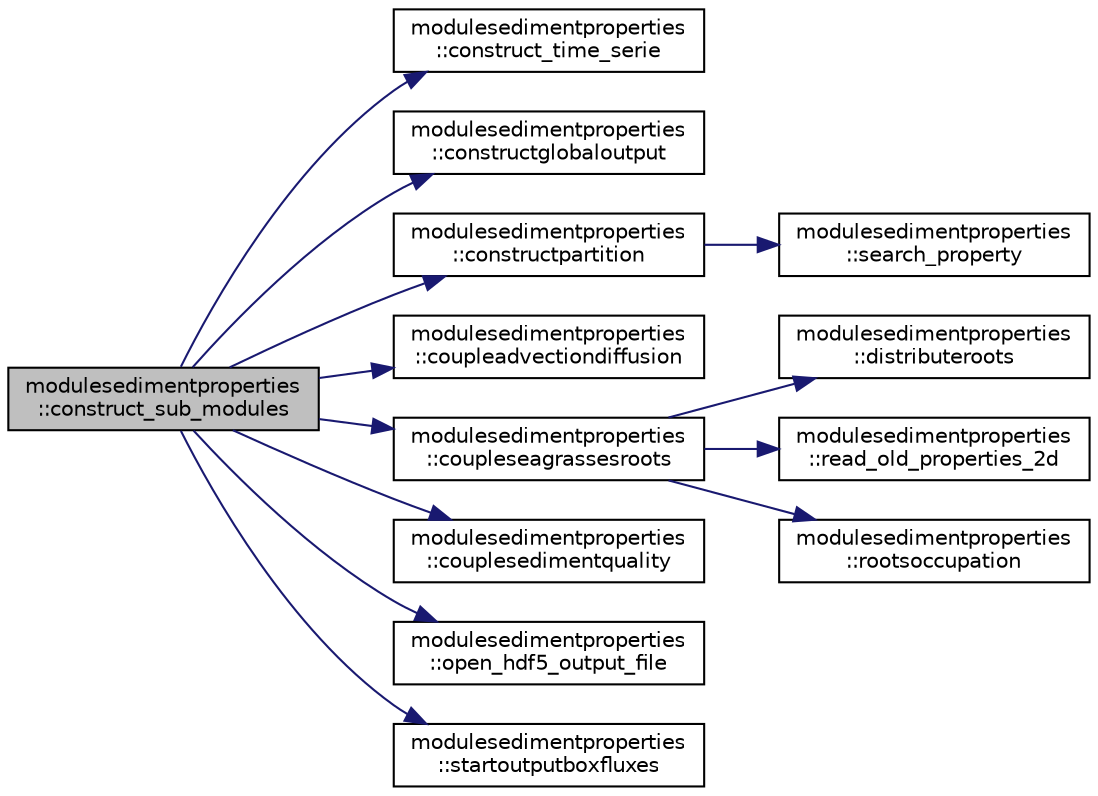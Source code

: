 digraph "modulesedimentproperties::construct_sub_modules"
{
 // LATEX_PDF_SIZE
  edge [fontname="Helvetica",fontsize="10",labelfontname="Helvetica",labelfontsize="10"];
  node [fontname="Helvetica",fontsize="10",shape=record];
  rankdir="LR";
  Node1 [label="modulesedimentproperties\l::construct_sub_modules",height=0.2,width=0.4,color="black", fillcolor="grey75", style="filled", fontcolor="black",tooltip=" "];
  Node1 -> Node2 [color="midnightblue",fontsize="10",style="solid",fontname="Helvetica"];
  Node2 [label="modulesedimentproperties\l::construct_time_serie",height=0.2,width=0.4,color="black", fillcolor="white", style="filled",URL="$namespacemodulesedimentproperties.html#a96254e985001cdec16870dc8c0188366",tooltip=" "];
  Node1 -> Node3 [color="midnightblue",fontsize="10",style="solid",fontname="Helvetica"];
  Node3 [label="modulesedimentproperties\l::constructglobaloutput",height=0.2,width=0.4,color="black", fillcolor="white", style="filled",URL="$namespacemodulesedimentproperties.html#a003638c1656ce528c586d7f167d3d025",tooltip=" "];
  Node1 -> Node4 [color="midnightblue",fontsize="10",style="solid",fontname="Helvetica"];
  Node4 [label="modulesedimentproperties\l::constructpartition",height=0.2,width=0.4,color="black", fillcolor="white", style="filled",URL="$namespacemodulesedimentproperties.html#a25b9b3491582d3d95d7501a1a79de02d",tooltip=" "];
  Node4 -> Node5 [color="midnightblue",fontsize="10",style="solid",fontname="Helvetica"];
  Node5 [label="modulesedimentproperties\l::search_property",height=0.2,width=0.4,color="black", fillcolor="white", style="filled",URL="$namespacemodulesedimentproperties.html#a30718f70ea81a445eb986292b5c9cd5f",tooltip=" "];
  Node1 -> Node6 [color="midnightblue",fontsize="10",style="solid",fontname="Helvetica"];
  Node6 [label="modulesedimentproperties\l::coupleadvectiondiffusion",height=0.2,width=0.4,color="black", fillcolor="white", style="filled",URL="$namespacemodulesedimentproperties.html#a7337c30e5645edde83be4dae7d323f3b",tooltip=" "];
  Node1 -> Node7 [color="midnightblue",fontsize="10",style="solid",fontname="Helvetica"];
  Node7 [label="modulesedimentproperties\l::coupleseagrassesroots",height=0.2,width=0.4,color="black", fillcolor="white", style="filled",URL="$namespacemodulesedimentproperties.html#ab7687e8a644768320a332dacba7eb257",tooltip=" "];
  Node7 -> Node8 [color="midnightblue",fontsize="10",style="solid",fontname="Helvetica"];
  Node8 [label="modulesedimentproperties\l::distributeroots",height=0.2,width=0.4,color="black", fillcolor="white", style="filled",URL="$namespacemodulesedimentproperties.html#ab83ce67b0749c96200f2b82879c0b349",tooltip=" "];
  Node7 -> Node9 [color="midnightblue",fontsize="10",style="solid",fontname="Helvetica"];
  Node9 [label="modulesedimentproperties\l::read_old_properties_2d",height=0.2,width=0.4,color="black", fillcolor="white", style="filled",URL="$namespacemodulesedimentproperties.html#a4e8f3da0b8583fb335570e3c3f8a4bb0",tooltip=" "];
  Node7 -> Node10 [color="midnightblue",fontsize="10",style="solid",fontname="Helvetica"];
  Node10 [label="modulesedimentproperties\l::rootsoccupation",height=0.2,width=0.4,color="black", fillcolor="white", style="filled",URL="$namespacemodulesedimentproperties.html#ac9dd7bcf2f966e31f868dc3dc7a2cc13",tooltip=" "];
  Node1 -> Node11 [color="midnightblue",fontsize="10",style="solid",fontname="Helvetica"];
  Node11 [label="modulesedimentproperties\l::couplesedimentquality",height=0.2,width=0.4,color="black", fillcolor="white", style="filled",URL="$namespacemodulesedimentproperties.html#ab1ad9fb8e7d7a22675312273d0b5abc5",tooltip=" "];
  Node1 -> Node12 [color="midnightblue",fontsize="10",style="solid",fontname="Helvetica"];
  Node12 [label="modulesedimentproperties\l::open_hdf5_output_file",height=0.2,width=0.4,color="black", fillcolor="white", style="filled",URL="$namespacemodulesedimentproperties.html#a53b69fba92a04f1c26ee8ee39794357d",tooltip=" "];
  Node1 -> Node13 [color="midnightblue",fontsize="10",style="solid",fontname="Helvetica"];
  Node13 [label="modulesedimentproperties\l::startoutputboxfluxes",height=0.2,width=0.4,color="black", fillcolor="white", style="filled",URL="$namespacemodulesedimentproperties.html#a003fd1b9c4a46c432214de1d337ed97a",tooltip=" "];
}
